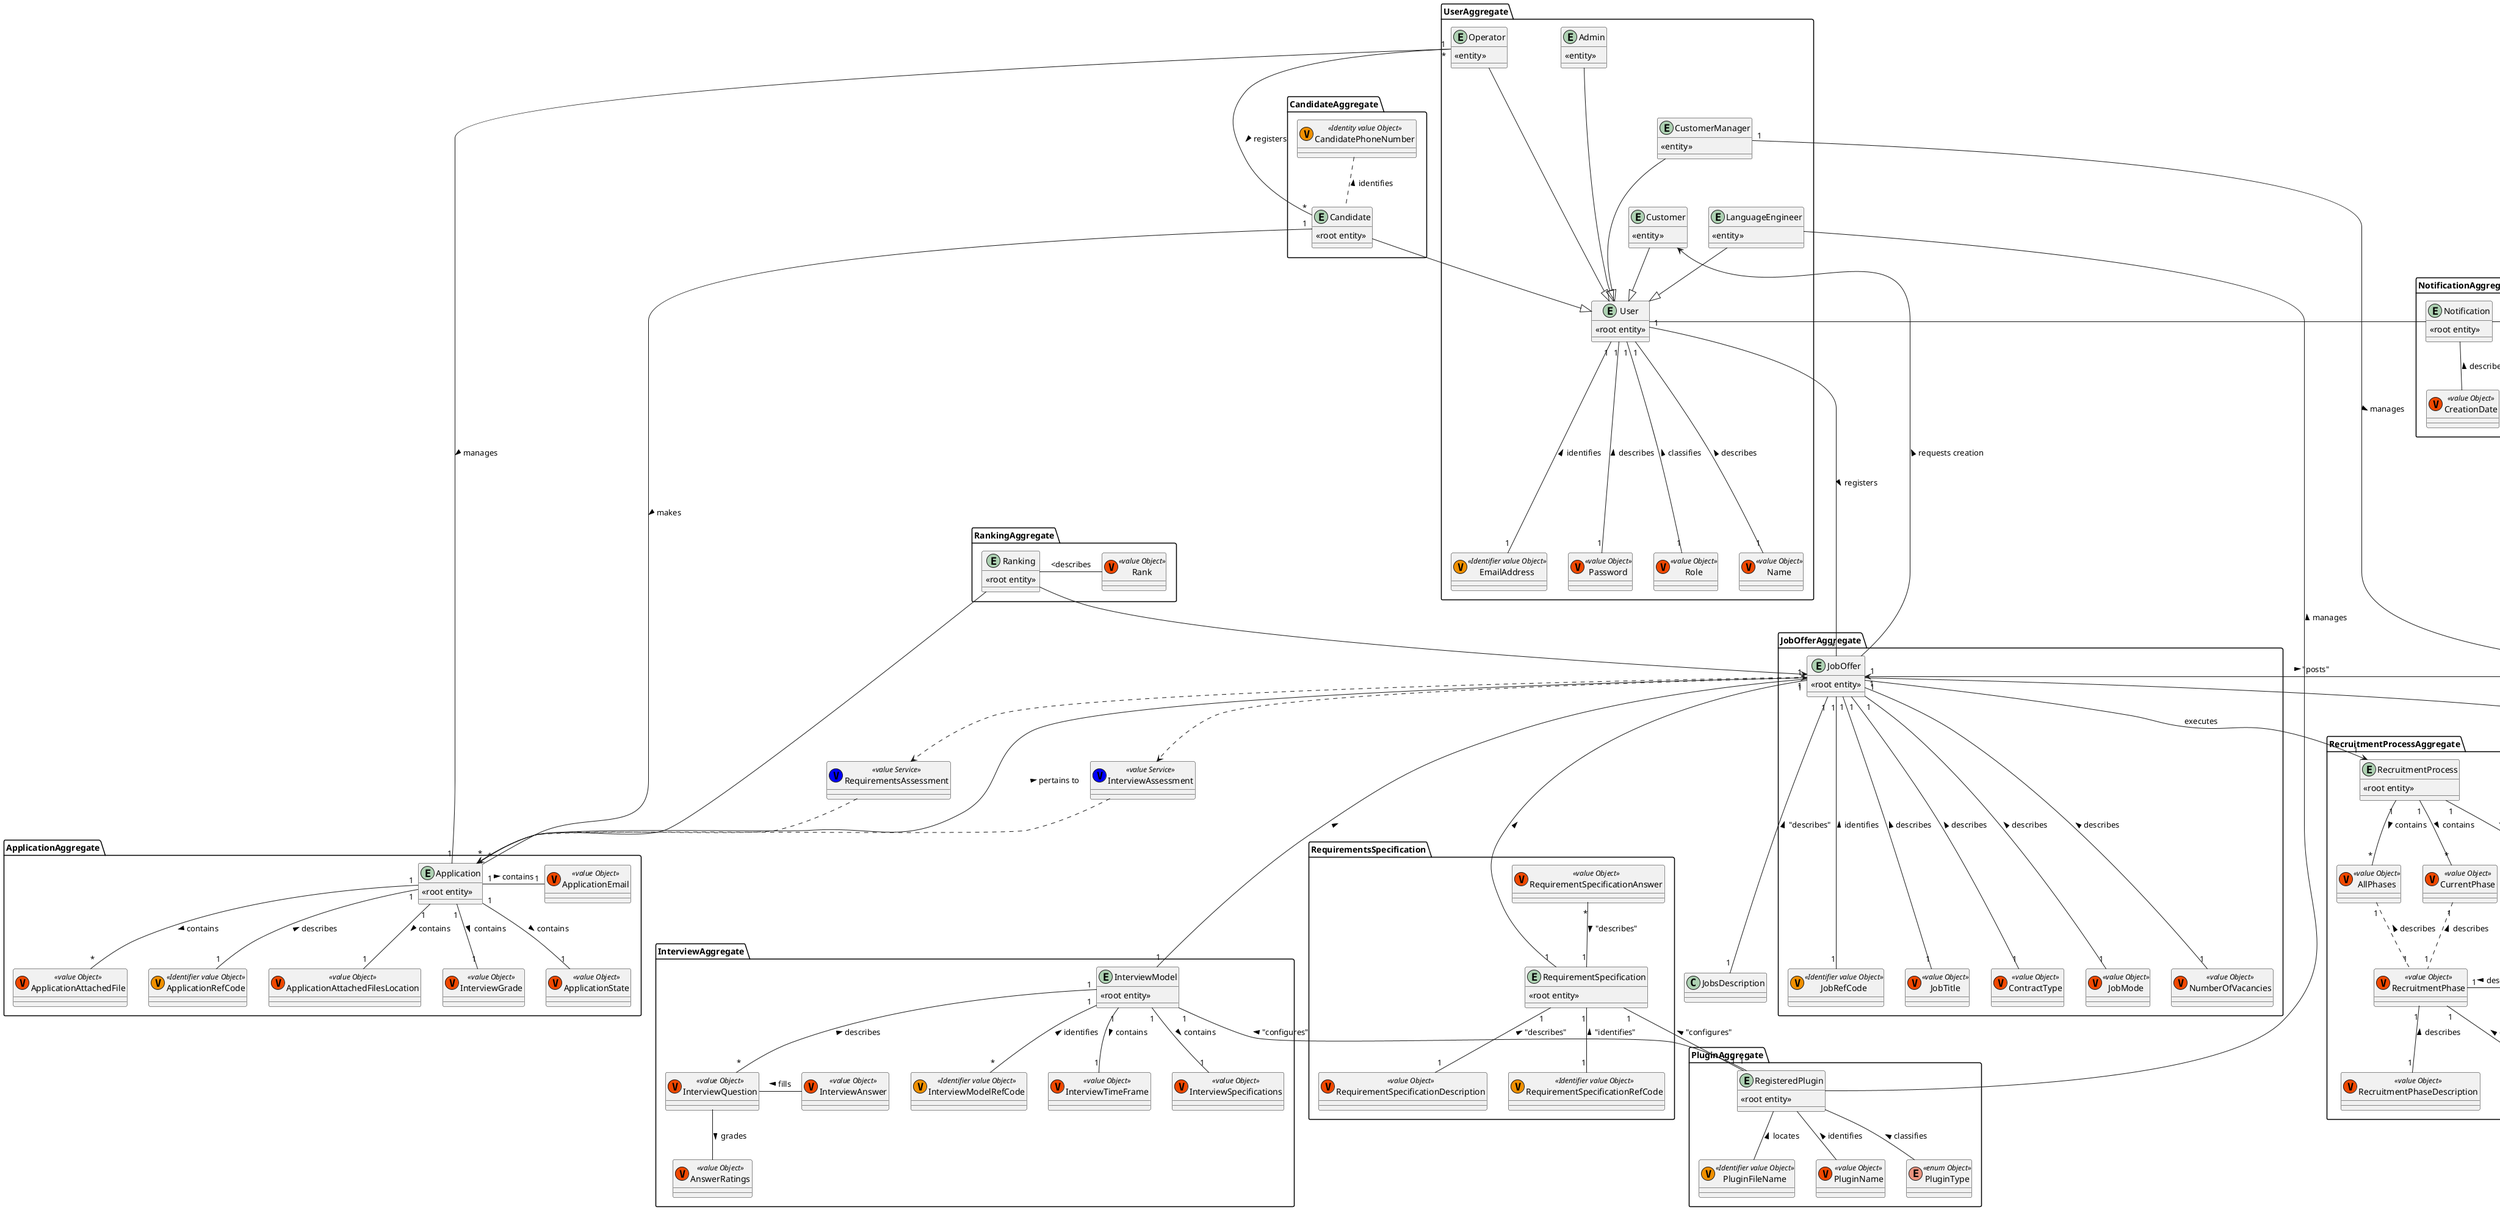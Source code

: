 @startuml
'https://plantuml.com/class--diagram

Package UserAggregate{
    Entity LanguageEngineer {
            <<entity>>
    }

    Entity Admin {
        <<entity>>
    }

    Entity CustomerManager {
        <<entity>>
    }

    Entity Operator {
        <<entity>>
    }

    Entity Customer {
        <<entity>>
    }

    Entity User {
        <<root entity>>
    }

    Class EmailAddress <<(V,#f09000) Identifier value Object>>{}
    Class Password <<(V,#f04800) value Object>>{}
    Class Role  <<(V,#f04800) value Object>>{}
    Class Name <<(V,#f04800) value Object>>{}
}

Package CandidateAggregate{
    Entity Candidate {
        <<root entity>>
    }

    Class CandidatePhoneNumber <<(V,#f09000) Identity value Object>>{}
}


Package RequirementsSpecification{

    Entity RequirementSpecification  {
        <<root entity>>
    }

    Class RequirementSpecificationDescription <<(V,#f04800) value Object>>{}
    Class RequirementSpecificationAnswer <<(V,#f04800) value Object>>{}
    Class RequirementSpecificationRefCode <<(V,#f09000) Identifier value Object>>{}
}

Package JobOfferAggregate{
    Entity JobOffer {
        <<root entity>>
    }

    Class JobRefCode <<(V, #f09000) Identifier value Object>>{}
    Class JobTitle <<(V,#f04800) value Object>>{}
    Class ContractType  <<(V,#f04800) value Object>>{}
    Class JobMode <<(V,#f04800) value Object>>{}
    Class NumberOfVacancies <<(V,#f04800) value Object>>{}
}

Package CustomerEntityAggregate{

    Entity CustomerEntity {
        <<root entity>>
    }

    Class CompanyName <<(V,#f04800) value Object>>{}
    Class CompanyCode <<(V,#f09000) Identifier value Object>>{}
}

Package RecruitmentProcessAggregate{

    Entity RecruitmentProcess {
            <<root entity>>
    }

    Class CurrentPhase <<(V,#f04800) value Object>> {}
    Class AllPhases <<(V,#f04800) value Object>> {}


    Class RecruitmentPhase <<(V,#f04800) value Object>> {}
    Class RecruitmentProcessRefCode <<(V,#f09000) Identifier value Object>>{}
    Class RecruitmentPhaseName <<(V,#f04800) value Object>>{}
    Class RecruitmentPhaseDescription <<(V,#f04800) value Object>>{}
    Class RecruitmentPhaseTimeFrame <<(V,#f04800) value Object>>{}
}

Package NotificationAggregate{
    Entity Notification  {
            <<root entity>>
        }
    Class NotificationType <<(V,#f04800) value Object>>{}
    Class CreationDate <<(V,#f04800) value Object>>{}

}

Package InterviewAggregate{

    Entity InterviewModel  {
        <<root entity>>
    }

    Class InterviewModelRefCode <<(V,#f09000) Identifier value Object>>{}
    Class InterviewTimeFrame <<(V,#f04800) value Object>>{}
    Class InterviewSpecifications <<(V,#f04800) value Object>>{}
    Class InterviewQuestion <<(V,#f04800) value Object>>{}
    Class InterviewAnswer <<(V,#f04800) value Object>>{}
    Class AnswerRatings <<(V,#f04800) value Object>>{}
}

Package PluginAggregate{

    Entity RegisteredPlugin  {
        <<root entity>>
    }

    Class PluginFileName <<(V,#f09000) Identifier value Object>>{}
    Class PluginName <<(V,#f04800) value Object>>{}
    Enum PluginType << enum Object>>{}
}

Package ApplicationAggregate{

    Entity Application  {
        <<root entity>>
    }

    Class ApplicationAttachedFile <<(V,#f04800) value Object>>{}
    Class ApplicationRefCode <<(V,#f09000) Identifier value Object>>{}
    Class ApplicationAttachedFilesLocation <<(V,#f04800) value Object>>{}
    Class InterviewGrade <<(V,#f04800) value Object>>{}
    Class ApplicationState <<(V,#f04800) value Object>>{}
    Class ApplicationEmail <<(V,#f04800) value Object>>{}
}

Package RankingAggregate{
    Entity Ranking  {
            <<root entity>>
        }
    Class Rank <<(V,#f04800) value Object>>{}

}

Ranking - Rank : <describes

Ranking --> JobOffer
Ranking -> Application



Class InterviewAssessment <<(V,#0000FF) value Service>> {}
Class RequirementsAssessment <<(V,#0000FF) value Service>> {}
Class Address  <<(V,#f04800) value Object>>{}


Notification -- CreationDate : < describes
Notification - NotificationType : < describes
Notification - User


User "1" ---- "1" EmailAddress : identifies <
User "1" ---- "1" Role : classifies <
User "1" ---- "1" Name : describes <
User "1" ---- "1" Password : describes <
User "1" -down---- "*" JobOffer : > registers

Admin  ----|> User

LanguageEngineer --|> User
LanguageEngineer - RegisteredPlugin : manages <

Customer --|> User
Customer <---- JobOffer : < requests creation

Operator ----|> User
Operator "*" - "1" Application : > manages
Operator "1" -- "*" Candidate : > registers

CustomerManager ---|> User
CustomerManager "1" --> "*" CustomerEntity : > manages

Candidate --|> User
Candidate "1" ----- "*" Application : > makes
Candidate .up- CandidatePhoneNumber : > identifies

CustomerEntity "1" -- "1" CompanyName : "describes" <
CustomerEntity "1" -- "1" CompanyCode : describes <
CustomerEntity "1" -- "1" Address : "describes" <

JobOffer "1" ---- "1" JobRefCode : identifies <
JobOffer "1" ---- "1" JobTitle : describes <
JobOffer "1" ---- "1" ContractType : describes <
JobOffer "1" ---- "1" JobMode : describes <
JobOffer "1" ---- "1" NumberOfVacancies : describes <
JobOffer "1" ---- "1" JobsDescription : "describes" <
JobOffer - Address : < describes
JobOffer "1" ---- "1" RequirementSpecification : <
JobOffer "1" ---- "1" InterviewModel : <
JobOffer "1" --> "1" RecruitmentProcess : "executes"
JobOffer "1" <- "1" CustomerEntity : > "posts"

JobOffer .-> InterviewAssessment
InterviewAssessment .-> Application

JobOffer .-> RequirementsAssessment
RequirementsAssessment .-> Application

Application "*" --> "1" JobOffer : > pertains to
Application "1" - "1" ApplicationEmail : > contains
Application "1" -- "1" ApplicationRefCode : describes <
Application "1" -- "*" ApplicationAttachedFile : > contains
Application "1" -- "1" ApplicationAttachedFilesLocation : > contains
Application "1" -- "1" ApplicationState : > contains
Application "1" -- "1" InterviewGrade : > contains

RegisteredPlugin -- PluginFileName : locates <
RegisteredPlugin -- PluginName : identifies <
RegisteredPlugin -- PluginType : classifies <

InterviewModel "1" -- "1" InterviewSpecifications : > contains
InterviewModel "1" -- "1" InterviewTimeFrame : > contains
InterviewModel "1" -- "*" InterviewQuestion : < describes
InterviewModel "1" -- "*" InterviewModelRefCode : < identifies
InterviewModel "1" -- "1" RegisteredPlugin : "configures" <
InterviewQuestion - InterviewAnswer : fills <
InterviewQuestion -- AnswerRatings : grades >

RequirementSpecification "1" -- "1" RequirementSpecificationDescription : "describes" <
RequirementSpecification "1" -- "1" RequirementSpecificationRefCode : "identifies" <
RequirementSpecificationAnswer "*" -- "1" RequirementSpecification : "describes" >
RequirementSpecification "1" -- "1" RegisteredPlugin : "configures" <

RecruitmentProcess "1" -- "*" CurrentPhase : contains >
RecruitmentProcess "1" -- "*" AllPhases : contains >
RecruitmentPhase "1" -up. "1" CurrentPhase : describes >
RecruitmentPhase "1" -up. "1" AllPhases : describes >
RecruitmentProcess "1" -- "1" RecruitmentProcessRefCode : identifies <
RecruitmentPhase "1" - "1" RecruitmentPhaseName : describes <
RecruitmentPhase "1" -- "1" RecruitmentPhaseDescription : describes <
RecruitmentPhase "1" -- "1" RecruitmentPhaseTimeFrame : describes <

@enduml